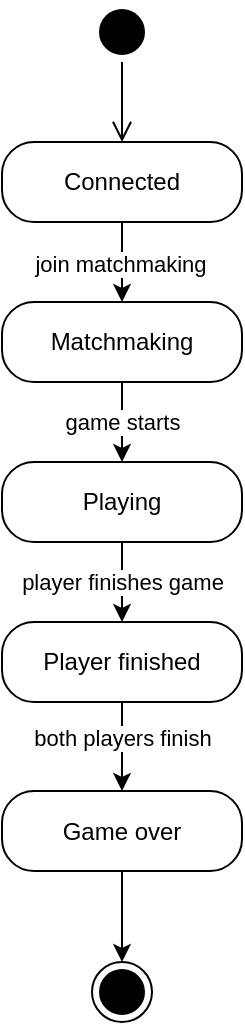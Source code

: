 <mxfile>
    <diagram id="xZv7PNMQa5NDloBFftzs" name="Page-1">
        <mxGraphModel dx="666" dy="654" grid="1" gridSize="10" guides="1" tooltips="1" connect="1" arrows="1" fold="1" page="1" pageScale="1" pageWidth="827" pageHeight="1169" math="0" shadow="0">
            <root>
                <mxCell id="0"/>
                <mxCell id="1" parent="0"/>
                <mxCell id="2" value="`````" style="ellipse;html=1;shape=startState;fillColor=#000000;" vertex="1" parent="1">
                    <mxGeometry x="245" y="170" width="30" height="30" as="geometry"/>
                </mxCell>
                <mxCell id="3" value="" style="edgeStyle=orthogonalEdgeStyle;html=1;verticalAlign=bottom;endArrow=open;endSize=8;entryX=0.5;entryY=0;entryDx=0;entryDy=0;" edge="1" source="2" parent="1" target="7">
                    <mxGeometry relative="1" as="geometry">
                        <mxPoint x="135" y="310" as="targetPoint"/>
                    </mxGeometry>
                </mxCell>
                <mxCell id="4" value="" style="ellipse;html=1;shape=endState;fillColor=#000000;" vertex="1" parent="1">
                    <mxGeometry x="245" y="650" width="30" height="30" as="geometry"/>
                </mxCell>
                <mxCell id="10" style="edgeStyle=none;html=1;exitX=0.5;exitY=1;exitDx=0;exitDy=0;entryX=0.5;entryY=0;entryDx=0;entryDy=0;" edge="1" parent="1" source="7" target="9">
                    <mxGeometry relative="1" as="geometry"/>
                </mxCell>
                <mxCell id="11" value="join matchmaking" style="edgeLabel;html=1;align=center;verticalAlign=middle;resizable=0;points=[];" vertex="1" connectable="0" parent="10">
                    <mxGeometry x="0.032" y="-1" relative="1" as="geometry">
                        <mxPoint as="offset"/>
                    </mxGeometry>
                </mxCell>
                <mxCell id="7" value="Connected" style="rounded=1;whiteSpace=wrap;html=1;arcSize=40;fontColor=#000000;fillColor=#FFFFFF;" vertex="1" parent="1">
                    <mxGeometry x="200" y="240" width="120" height="40" as="geometry"/>
                </mxCell>
                <mxCell id="13" value="game starts" style="edgeStyle=none;html=1;exitX=0.5;exitY=1;exitDx=0;exitDy=0;" edge="1" parent="1" source="9" target="12">
                    <mxGeometry relative="1" as="geometry">
                        <mxPoint x="280" y="410" as="targetPoint"/>
                    </mxGeometry>
                </mxCell>
                <mxCell id="9" value="Matchmaking" style="rounded=1;whiteSpace=wrap;html=1;arcSize=40;fontColor=#000000;fillColor=#FFFFFF;" vertex="1" parent="1">
                    <mxGeometry x="200" y="320" width="120" height="40" as="geometry"/>
                </mxCell>
                <mxCell id="15" value="player finishes game" style="edgeStyle=none;html=1;exitX=0.5;exitY=1;exitDx=0;exitDy=0;entryX=0.5;entryY=0;entryDx=0;entryDy=0;" edge="1" parent="1" source="12" target="14">
                    <mxGeometry relative="1" as="geometry"/>
                </mxCell>
                <mxCell id="12" value="Playing" style="rounded=1;whiteSpace=wrap;html=1;arcSize=40;fontColor=#000000;fillColor=#FFFFFF;" vertex="1" parent="1">
                    <mxGeometry x="200" y="400" width="120" height="40" as="geometry"/>
                </mxCell>
                <mxCell id="16" style="edgeStyle=none;html=1;exitX=0.5;exitY=1;exitDx=0;exitDy=0;" edge="1" parent="1" source="14" target="18">
                    <mxGeometry relative="1" as="geometry">
                        <mxPoint x="700" y="235" as="targetPoint"/>
                    </mxGeometry>
                </mxCell>
                <mxCell id="19" value="both players finish" style="edgeLabel;html=1;align=center;verticalAlign=middle;resizable=0;points=[];" vertex="1" connectable="0" parent="16">
                    <mxGeometry x="-0.204" relative="1" as="geometry">
                        <mxPoint as="offset"/>
                    </mxGeometry>
                </mxCell>
                <mxCell id="14" value="Player finished" style="rounded=1;whiteSpace=wrap;html=1;arcSize=40;fontColor=#000000;fillColor=#FFFFFF;" vertex="1" parent="1">
                    <mxGeometry x="200" y="480" width="120" height="40" as="geometry"/>
                </mxCell>
                <mxCell id="20" style="edgeStyle=none;html=1;exitX=0.5;exitY=1;exitDx=0;exitDy=0;entryX=0.5;entryY=0;entryDx=0;entryDy=0;" edge="1" parent="1" source="18" target="4">
                    <mxGeometry relative="1" as="geometry"/>
                </mxCell>
                <mxCell id="18" value="Game over" style="rounded=1;whiteSpace=wrap;html=1;arcSize=40;fontColor=#000000;fillColor=#FFFFFF;" vertex="1" parent="1">
                    <mxGeometry x="200" y="564.5" width="120" height="40" as="geometry"/>
                </mxCell>
            </root>
        </mxGraphModel>
    </diagram>
</mxfile>
